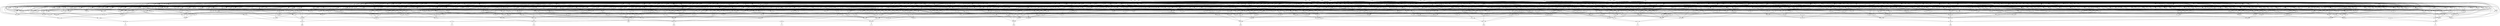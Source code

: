 digraph G {
    464 -> 458;
    488 -> 458;
    446 -> 458;
    467 -> 458;
    879 -> 458;
    429 -> 464;
    550 -> 464;
    448 -> 464;
    447 -> 464;
    604 -> 448;
    356 -> 448;
    457 -> 448;
    535 -> 448;
    444 -> 448;
    451 -> 444;
    399 -> 444;
    508 -> 444;
    705 -> 444;
    529 -> 444;
    803 -> 451;
    542 -> 451;
    310 -> 451;
    415 -> 451;
    396 -> 451;
    476 -> 310;
    539 -> 310;
    763 -> 310;
    888 -> 415;
    427 -> 415;
    731 -> 803;
    539 -> 803;
    763 -> 803;
    888 -> 542;
    476 -> 542;
    495 -> 508;
    283 -> 508;
    380 -> 508;
    763 -> 495;
    539 -> 495;
    476 -> 495;
    410 -> 283;
    399 -> 283;
    391 -> 283;
    669 -> 380;
    396 -> 380;
    888 -> 380;
    456 -> 535;
    763 -> 535;
    539 -> 456;
    427 -> 456;
    476 -> 456;
    439 -> 356;
    402 -> 356;
    427 -> 439;
    539 -> 439;
    731 -> 439;
    763 -> 439;
    888 -> 402;
    396 -> 402;
    403 -> 402;
    679 -> 604;
    309 -> 604;
    420 -> 604;
    399 -> 604;
    705 -> 309;
    396 -> 309;
    669 -> 679;
    888 -> 679;
    403 -> 679;
    410 -> 420;
    529 -> 420;
    396 -> 457;
    410 -> 457;
    705 -> 457;
    399 -> 457;
    888 -> 457;
    398 -> 447;
    309 -> 447;
    399 -> 447;
    389 -> 447;
    792 -> 447;
    803 -> 398;
    787 -> 398;
    535 -> 398;
    625 -> 398;
    669 -> 787;
    542 -> 787;
    669 -> 625;
    888 -> 625;
    429 -> 792;
    454 -> 792;
    356 -> 792;
    506 -> 792;
    908 -> 792;
    410 -> 506;
    529 -> 506;
    705 -> 506;
    357 -> 506;
    321 -> 506;
    763 -> 321;
    539 -> 321;
    391 -> 357;
    399 -> 357;
    529 -> 908;
    283 -> 908;
    321 -> 908;
    705 -> 908;
    529 -> 429;
    399 -> 429;
    705 -> 429;
    410 -> 454;
    399 -> 454;
    529 -> 454;
    469 -> 389;
    731 -> 389;
    537 -> 389;
    669 -> 389;
    427 -> 537;
    403 -> 537;
    888 -> 537;
    731 -> 537;
    427 -> 469;
    888 -> 469;
    373 -> 550;
    416 -> 550;
    396 -> 550;
    379 -> 550;
    543 -> 379;
    321 -> 379;
    669 -> 379;
    427 -> 543;
    731 -> 543;
    476 -> 543;
    396 -> 416;
    669 -> 416;
    403 -> 416;
    731 -> 373;
    427 -> 373;
    763 -> 373;
    539 -> 373;
    476 -> 373;
    256 -> 488;
    394 -> 488;
    319 -> 488;
    548 -> 488;
    463 -> 488;
    507 -> 256;
    572 -> 256;
    523 -> 256;
    561 -> 256;
    650 -> 256;
    429 -> 523;
    473 -> 523;
    518 -> 523;
    565 -> 523;
    396 -> 565;
    876 -> 565;
    478 -> 565;
    542 -> 565;
    410 -> 876;
    529 -> 876;
    705 -> 876;
    731 -> 478;
    539 -> 478;
    763 -> 478;
    396 -> 473;
    669 -> 473;
    888 -> 473;
    403 -> 518;
    539 -> 518;
    476 -> 518;
    763 -> 518;
    429 -> 650;
    568 -> 650;
    822 -> 650;
    278 -> 650;
    497 -> 650;
    309 -> 497;
    410 -> 497;
    574 -> 278;
    573 -> 278;
    608 -> 278;
    427 -> 574;
    731 -> 574;
    888 -> 573;
    403 -> 573;
    539 -> 608;
    763 -> 608;
    763 -> 568;
    731 -> 568;
    539 -> 568;
    403 -> 568;
    476 -> 822;
    427 -> 822;
    669 -> 822;
    578 -> 572;
    422 -> 572;
    669 -> 578;
    469 -> 578;
    822 -> 578;
    591 -> 422;
    521 -> 422;
    403 -> 591;
    888 -> 591;
    669 -> 591;
    888 -> 521;
    669 -> 521;
    403 -> 521;
    579 -> 561;
    876 -> 561;
    493 -> 561;
    596 -> 561;
    574 -> 579;
    608 -> 579;
    635 -> 596;
    608 -> 596;
    309 -> 596;
    410 -> 596;
    731 -> 635;
    427 -> 635;
    476 -> 635;
    888 -> 635;
    396 -> 493;
    888 -> 493;
    403 -> 493;
    598 -> 507;
    600 -> 507;
    763 -> 598;
    539 -> 598;
    731 -> 598;
    391 -> 600;
    399 -> 600;
    705 -> 600;
    457 -> 394;
    360 -> 394;
    377 -> 394;
    611 -> 394;
    459 -> 394;
    309 -> 611;
    679 -> 611;
    466 -> 611;
    399 -> 611;
    613 -> 611;
    669 -> 613;
    542 -> 613;
    600 -> 613;
    321 -> 613;
    539 -> 466;
    476 -> 466;
    763 -> 466;
    414 -> 459;
    588 -> 459;
    429 -> 459;
    419 -> 459;
    602 -> 459;
    909 -> 602;
    504 -> 602;
    888 -> 602;
    457 -> 602;
    518 -> 602;
    529 -> 909;
    410 -> 909;
    399 -> 909;
    396 -> 504;
    705 -> 504;
    542 -> 419;
    478 -> 419;
    793 -> 419;
    529 -> 793;
    410 -> 793;
    396 -> 793;
    396 -> 588;
    669 -> 588;
    888 -> 588;
    427 -> 414;
    763 -> 414;
    539 -> 414;
    731 -> 414;
    731 -> 360;
    476 -> 360;
    786 -> 360;
    539 -> 786;
    763 -> 786;
    731 -> 377;
    600 -> 377;
    614 -> 377;
    321 -> 377;
    669 -> 614;
    888 -> 614;
    427 -> 614;
    621 -> 319;
    429 -> 319;
    412 -> 319;
    405 -> 319;
    303 -> 319;
    551 -> 405;
    512 -> 405;
    888 -> 405;
    410 -> 405;
    462 -> 405;
    786 -> 512;
    612 -> 512;
    427 -> 612;
    403 -> 612;
    731 -> 612;
    539 -> 551;
    569 -> 551;
    763 -> 551;
    403 -> 569;
    476 -> 569;
    396 -> 462;
    705 -> 462;
    399 -> 462;
    535 -> 303;
    429 -> 303;
    473 -> 303;
    584 -> 303;
    307 -> 303;
    594 -> 307;
    888 -> 307;
    622 -> 307;
    626 -> 307;
    539 -> 622;
    763 -> 622;
    476 -> 622;
    403 -> 594;
    427 -> 594;
    476 -> 626;
    539 -> 626;
    763 -> 626;
    427 -> 626;
    485 -> 584;
    876 -> 584;
    608 -> 584;
    396 -> 485;
    888 -> 485;
    731 -> 412;
    476 -> 412;
    321 -> 412;
    427 -> 412;
    396 -> 621;
    403 -> 621;
    669 -> 621;
    586 -> 548;
    518 -> 548;
    454 -> 548;
    429 -> 548;
    631 -> 548;
    436 -> 631;
    763 -> 631;
    539 -> 436;
    599 -> 436;
    569 -> 436;
    888 -> 599;
    669 -> 599;
    396 -> 599;
    420 -> 586;
    399 -> 586;
    396 -> 586;
    888 -> 586;
    643 -> 586;
    909 -> 643;
    378 -> 643;
    705 -> 378;
    669 -> 378;
    888 -> 378;
    518 -> 463;
    457 -> 463;
    669 -> 463;
    756 -> 463;
    759 -> 463;
    587 -> 756;
    466 -> 756;
    705 -> 587;
    529 -> 587;
    399 -> 587;
    427 -> 759;
    396 -> 759;
    403 -> 759;
    888 -> 759;
    566 -> 446;
    787 -> 446;
    506 -> 446;
    370 -> 446;
    545 -> 446;
    503 -> 545;
    618 -> 545;
    372 -> 545;
    365 -> 545;
    364 -> 545;
    321 -> 503;
    669 -> 503;
    321 -> 365;
    569 -> 365;
    563 -> 365;
    427 -> 365;
    669 -> 365;
    731 -> 563;
    763 -> 563;
    539 -> 563;
    476 -> 563;
    731 -> 372;
    569 -> 372;
    669 -> 372;
    321 -> 372;
    731 -> 618;
    476 -> 618;
    403 -> 618;
    427 -> 618;
    410 -> 364;
    391 -> 364;
    529 -> 364;
    705 -> 364;
    399 -> 364;
    618 -> 566;
    362 -> 566;
    669 -> 566;
    270 -> 362;
    731 -> 362;
    476 -> 270;
    427 -> 270;
    524 -> 370;
    763 -> 370;
    502 -> 370;
    334 -> 370;
    429 -> 370;
    669 -> 334;
    495 -> 334;
    563 -> 334;
    485 -> 334;
    485 -> 502;
    669 -> 502;
    427 -> 524;
    403 -> 524;
    731 -> 524;
    539 -> 524;
    358 -> 467;
    344 -> 467;
    317 -> 467;
    492 -> 467;
    353 -> 467;
    309 -> 492;
    593 -> 492;
    399 -> 492;
    793 -> 492;
    278 -> 492;
    466 -> 593;
    352 -> 593;
    669 -> 352;
    403 -> 352;
    888 -> 352;
    612 -> 353;
    515 -> 353;
    453 -> 353;
    786 -> 353;
    909 -> 353;
    558 -> 453;
    504 -> 453;
    573 -> 453;
    476 -> 453;
    705 -> 558;
    669 -> 558;
    705 -> 515;
    888 -> 515;
    669 -> 515;
    360 -> 317;
    429 -> 317;
    473 -> 317;
    350 -> 317;
    876 -> 350;
    493 -> 350;
    622 -> 350;
    426 -> 358;
    383 -> 358;
    569 -> 358;
    396 -> 358;
    786 -> 426;
    454 -> 426;
    669 -> 383;
    888 -> 383;
    439 -> 344;
    402 -> 344;
    587 -> 344;
    307 -> 879;
    295 -> 879;
    360 -> 879;
    535 -> 879;
    586 -> 879;
    594 -> 295;
    542 -> 295;
    793 -> 295;
    497 -> 295;
    342 -> 295;
    403 -> 342;
    427 -> 342;
    888 -> 342;
    476 -> 342;
    511 -> 475;
    339 -> 475;
    333 -> 475;
    931 -> 475;
    425 -> 511;
    616 -> 511;
    331 -> 511;
    831 -> 511;
    617 -> 511;
    330 -> 831;
    512 -> 831;
    327 -> 831;
    325 -> 831;
    705 -> 325;
    552 -> 325;
    669 -> 325;
    321 -> 552;
    347 -> 552;
    391 -> 347;
    399 -> 347;
    529 -> 347;
    462 -> 330;
    410 -> 330;
    309 -> 330;
    323 -> 330;
    888 -> 330;
    399 -> 323;
    410 -> 323;
    529 -> 323;
    476 -> 327;
    863 -> 327;
    537 -> 327;
    403 -> 863;
    427 -> 863;
    562 -> 617;
    584 -> 617;
    747 -> 617;
    432 -> 617;
    685 -> 617;
    562 -> 685;
    786 -> 685;
    332 -> 685;
    551 -> 685;
    330 -> 685;
    594 -> 562;
    731 -> 562;
    542 -> 562;
    342 -> 562;
    399 -> 332;
    410 -> 332;
    396 -> 332;
    391 -> 432;
    399 -> 432;
    285 -> 432;
    431 -> 432;
    321 -> 285;
    875 -> 285;
    399 -> 875;
    391 -> 875;
    410 -> 875;
    529 -> 431;
    705 -> 431;
    373 -> 747;
    412 -> 747;
    403 -> 747;
    669 -> 747;
    705 -> 747;
    315 -> 331;
    676 -> 331;
    856 -> 331;
    520 -> 331;
    693 -> 331;
    629 -> 693;
    278 -> 693;
    396 -> 693;
    337 -> 693;
    705 -> 629;
    628 -> 629;
    410 -> 628;
    529 -> 628;
    731 -> 337;
    542 -> 337;
    715 -> 337;
    391 -> 337;
    321 -> 337;
    410 -> 715;
    705 -> 715;
    529 -> 715;
    562 -> 520;
    847 -> 520;
    321 -> 520;
    302 -> 520;
    530 -> 520;
    563 -> 530;
    414 -> 530;
    524 -> 530;
    763 -> 530;
    403 -> 302;
    856 -> 302;
    558 -> 302;
    410 -> 856;
    391 -> 856;
    529 -> 856;
    558 -> 847;
    856 -> 847;
    403 -> 847;
    308 -> 676;
    427 -> 676;
    563 -> 676;
    403 -> 676;
    300 -> 676;
    427 -> 308;
    763 -> 308;
    539 -> 308;
    476 -> 308;
    396 -> 300;
    669 -> 300;
    300 -> 315;
    298 -> 315;
    427 -> 315;
    476 -> 298;
    763 -> 298;
    539 -> 298;
    731 -> 298;
    629 -> 425;
    608 -> 425;
    396 -> 425;
    634 -> 425;
    562 -> 425;
    705 -> 634;
    300 -> 634;
    909 -> 634;
    786 -> 634;
    530 -> 616;
    856 -> 616;
    489 -> 616;
    403 -> 489;
    669 -> 489;
    396 -> 489;
    900 -> 339;
    537 -> 339;
    321 -> 339;
    669 -> 339;
    570 -> 339;
    289 -> 570;
    432 -> 570;
    398 -> 570;
    497 -> 570;
    524 -> 289;
    763 -> 289;
    705 -> 289;
    306 -> 289;
    441 -> 289;
    414 -> 441;
    568 -> 441;
    669 -> 441;
    888 -> 441;
    705 -> 441;
    669 -> 306;
    888 -> 306;
    705 -> 900;
    300 -> 900;
    285 -> 900;
    856 -> 900;
    515 -> 900;
    286 -> 333;
    284 -> 333;
    255 -> 333;
    282 -> 333;
    276 -> 284;
    856 -> 284;
    272 -> 284;
    395 -> 284;
    285 -> 272;
    396 -> 272;
    552 -> 272;
    705 -> 272;
    669 -> 272;
    524 -> 276;
    442 -> 276;
    414 -> 276;
    380 -> 276;
    268 -> 276;
    568 -> 268;
    599 -> 268;
    763 -> 442;
    669 -> 442;
    888 -> 442;
    539 -> 442;
    396 -> 442;
    543 -> 395;
    526 -> 395;
    427 -> 526;
    731 -> 526;
    476 -> 526;
    403 -> 526;
    562 -> 286;
    420 -> 286;
    608 -> 286;
    396 -> 286;
    634 -> 255;
    574 -> 255;
    573 -> 255;
    535 -> 255;
    498 -> 255;
    265 -> 498;
    323 -> 498;
    457 -> 498;
    705 -> 265;
    396 -> 265;
    888 -> 265;
    578 -> 282;
    510 -> 282;
    705 -> 282;
    787 -> 282;
    552 -> 282;
    705 -> 510;
    529 -> 510;
    763 -> 510;
    539 -> 510;
    731 -> 510;
    264 -> 931;
    409 -> 931;
    359 -> 931;
    351 -> 931;
    423 -> 931;
    414 -> 264;
    485 -> 264;
    302 -> 264;
    471 -> 264;
    262 -> 264;
    669 -> 471;
    309 -> 471;
    469 -> 471;
    285 -> 471;
    731 -> 471;
    391 -> 262;
    399 -> 262;
    285 -> 262;
    379 -> 262;
    431 -> 262;
    261 -> 409;
    527 -> 409;
    623 -> 409;
    531 -> 409;
    258 -> 409;
    352 -> 261;
    679 -> 261;
    466 -> 261;
    497 -> 261;
    427 -> 527;
    573 -> 527;
    501 -> 527;
    332 -> 501;
    371 -> 501;
    539 -> 371;
    731 -> 371;
    763 -> 371;
    420 -> 623;
    278 -> 623;
    396 -> 623;
    495 -> 623;
    496 -> 623;
    705 -> 496;
    856 -> 496;
    625 -> 496;
    622 -> 531;
    579 -> 531;
    493 -> 531;
    876 -> 531;
    439 -> 258;
    679 -> 258;
    497 -> 258;
    414 -> 258;
    496 -> 258;
    498 -> 359;
    360 -> 359;
    856 -> 359;
    440 -> 359;
    428 -> 359;
    379 -> 428;
    715 -> 428;
    391 -> 428;
    285 -> 428;
    320 -> 428;
    542 -> 320;
    321 -> 320;
    294 -> 320;
    265 -> 320;
    563 -> 320;
    705 -> 294;
    669 -> 294;
    396 -> 294;
    380 -> 440;
    495 -> 440;
    376 -> 440;
    731 -> 376;
    542 -> 376;
    396 -> 376;
    321 -> 376;
    787 -> 351;
    285 -> 351;
    431 -> 351;
    868 -> 351;
    629 -> 868;
    573 -> 868;
    608 -> 868;
    396 -> 868;
    476 -> 868;
    253 -> 423;
    391 -> 423;
    318 -> 423;
    518 -> 423;
    498 -> 423;
    431 -> 318;
    399 -> 318;
    731 -> 253;
    321 -> 253;
    542 -> 253;
    288 -> 253;
    669 -> 288;
    763 -> 288;
    476 -> 288;
    539 -> 288;
    888 -> 288;
    281 -> 665;
    642 -> 665;
    637 -> 665;
    252 -> 281;
    316 -> 281;
    355 -> 281;
    870 -> 281;
    800 -> 281;
    532 -> 870;
    599 -> 870;
    519 -> 870;
    514 -> 519;
    393 -> 519;
    645 -> 519;
    305 -> 645;
    856 -> 645;
    888 -> 645;
    705 -> 645;
    669 -> 645;
    529 -> 305;
    410 -> 305;
    391 -> 305;
    529 -> 393;
    410 -> 393;
    391 -> 393;
    705 -> 393;
    396 -> 514;
    888 -> 514;
    669 -> 514;
    705 -> 532;
    410 -> 532;
    529 -> 532;
    391 -> 532;
    532 -> 316;
    380 -> 316;
    496 -> 316;
    780 -> 316;
    651 -> 316;
    625 -> 651;
    305 -> 651;
    705 -> 651;
    588 -> 651;
    393 -> 651;
    588 -> 780;
    347 -> 780;
    283 -> 780;
    380 -> 780;
    298 -> 800;
    403 -> 800;
    321 -> 800;
    338 -> 800;
    403 -> 338;
    427 -> 338;
    476 -> 338;
    514 -> 252;
    347 -> 252;
    381 -> 252;
    599 -> 252;
    529 -> 381;
    410 -> 381;
    391 -> 381;
    399 -> 381;
    763 -> 355;
    476 -> 355;
    539 -> 355;
    427 -> 355;
    653 -> 642;
    655 -> 642;
    638 -> 642;
    559 -> 642;
    657 -> 642;
    863 -> 653;
    542 -> 653;
    595 -> 653;
    659 -> 653;
    661 -> 653;
    532 -> 661;
    473 -> 661;
    663 -> 661;
    666 -> 661;
    667 -> 661;
    393 -> 666;
    396 -> 666;
    306 -> 666;
    305 -> 663;
    856 -> 663;
    705 -> 663;
    669 -> 663;
    888 -> 663;
    476 -> 667;
    763 -> 667;
    539 -> 667;
    427 -> 667;
    393 -> 659;
    621 -> 659;
    554 -> 659;
    667 -> 659;
    305 -> 554;
    400 -> 554;
    532 -> 554;
    489 -> 554;
    403 -> 400;
    669 -> 400;
    705 -> 400;
    670 -> 595;
    608 -> 595;
    669 -> 670;
    529 -> 670;
    705 -> 670;
    410 -> 670;
    396 -> 670;
    673 -> 655;
    658 -> 655;
    632 -> 655;
    646 -> 655;
    677 -> 655;
    412 -> 673;
    571 -> 673;
    489 -> 673;
    529 -> 571;
    410 -> 571;
    391 -> 571;
    399 -> 571;
    311 -> 658;
    625 -> 658;
    533 -> 658;
    680 -> 658;
    352 -> 680;
    679 -> 680;
    466 -> 680;
    429 -> 680;
    435 -> 680;
    396 -> 435;
    888 -> 435;
    403 -> 435;
    427 -> 435;
    529 -> 311;
    410 -> 311;
    705 -> 311;
    396 -> 311;
    399 -> 311;
    476 -> 533;
    539 -> 533;
    427 -> 533;
    763 -> 533;
    274 -> 632;
    355 -> 632;
    462 -> 632;
    600 -> 632;
    686 -> 632;
    355 -> 686;
    888 -> 686;
    321 -> 686;
    618 -> 686;
    669 -> 686;
    571 -> 274;
    380 -> 274;
    412 -> 646;
    489 -> 646;
    283 -> 646;
    760 -> 646;
    311 -> 646;
    352 -> 760;
    679 -> 760;
    466 -> 760;
    427 -> 760;
    393 -> 677;
    621 -> 677;
    349 -> 677;
    554 -> 677;
    687 -> 677;
    321 -> 349;
    427 -> 349;
    731 -> 349;
    670 -> 687;
    888 -> 687;
    608 -> 687;
    594 -> 687;
    476 -> 687;
    374 -> 638;
    667 -> 638;
    688 -> 638;
    689 -> 638;
    692 -> 638;
    689 -> 692;
    614 -> 692;
    672 -> 692;
    310 -> 692;
    587 -> 672;
    429 -> 672;
    396 -> 672;
    888 -> 672;
    427 -> 672;
    396 -> 689;
    399 -> 689;
    529 -> 689;
    705 -> 689;
    410 -> 689;
    422 -> 688;
    466 -> 688;
    427 -> 688;
    442 -> 374;
    283 -> 374;
    694 -> 374;
    321 -> 694;
    485 -> 694;
    347 -> 694;
    669 -> 694;
    587 -> 559;
    698 -> 559;
    702 -> 559;
    704 -> 559;
    462 -> 702;
    815 -> 702;
    600 -> 702;
    521 -> 702;
    298 -> 702;
    614 -> 815;
    667 -> 815;
    422 -> 704;
    622 -> 704;
    715 -> 704;
    427 -> 704;
    322 -> 704;
    571 -> 322;
    442 -> 322;
    270 -> 322;
    888 -> 698;
    403 -> 698;
    466 -> 698;
    396 -> 698;
    427 -> 698;
    347 -> 657;
    621 -> 657;
    412 -> 657;
    302 -> 657;
    706 -> 657;
    707 -> 706;
    715 -> 706;
    614 -> 706;
    699 -> 706;
    291 -> 706;
    614 -> 291;
    462 -> 291;
    667 -> 291;
    321 -> 699;
    600 -> 699;
    521 -> 699;
    338 -> 699;
    476 -> 707;
    539 -> 707;
    763 -> 707;
    270 -> 637;
    888 -> 637;
    698 -> 637;
    424 -> 637;
    332 -> 424;
    709 -> 424;
    786 -> 424;
    595 -> 424;
    669 -> 709;
    396 -> 709;
    410 -> 709;
    597 -> 560;
    710 -> 560;
    713 -> 560;
    714 -> 560;
    443 -> 597;
    647 -> 597;
    716 -> 597;
    564 -> 597;
    720 -> 597;
    374 -> 443;
    472 -> 443;
    519 -> 443;
    349 -> 443;
    591 -> 472;
    414 -> 472;
    722 -> 647;
    381 -> 647;
    321 -> 647;
    724 -> 647;
    505 -> 722;
    573 -> 722;
    731 -> 722;
    582 -> 722;
    728 -> 722;
    300 -> 505;
    427 -> 505;
    396 -> 728;
    669 -> 728;
    403 -> 728;
    427 -> 582;
    476 -> 582;
    731 -> 582;
    729 -> 724;
    733 -> 724;
    671 -> 724;
    734 -> 724;
    396 -> 724;
    403 -> 671;
    888 -> 671;
    705 -> 729;
    396 -> 729;
    529 -> 729;
    410 -> 729;
    705 -> 733;
    529 -> 733;
    399 -> 733;
    396 -> 733;
    539 -> 734;
    476 -> 734;
    731 -> 734;
    427 -> 734;
    763 -> 734;
    472 -> 716;
    271 -> 716;
    779 -> 716;
    736 -> 716;
    393 -> 736;
    396 -> 736;
    315 -> 736;
    347 -> 736;
    619 -> 736;
    298 -> 619;
    669 -> 619;
    427 -> 619;
    733 -> 779;
    462 -> 779;
    427 -> 779;
    669 -> 779;
    888 -> 779;
    539 -> 271;
    731 -> 271;
    476 -> 271;
    763 -> 271;
    316 -> 564;
    737 -> 564;
    321 -> 564;
    555 -> 564;
    341 -> 564;
    670 -> 341;
    742 -> 341;
    371 -> 341;
    709 -> 341;
    539 -> 742;
    763 -> 742;
    731 -> 742;
    476 -> 737;
    731 -> 737;
    539 -> 555;
    403 -> 555;
    888 -> 555;
    476 -> 555;
    427 -> 555;
    739 -> 720;
    740 -> 720;
    455 -> 720;
    672 -> 720;
    271 -> 720;
    521 -> 740;
    741 -> 740;
    402 -> 740;
    587 -> 740;
    399 -> 741;
    705 -> 741;
    410 -> 741;
    499 -> 739;
    299 -> 739;
    679 -> 739;
    399 -> 499;
    410 -> 499;
    705 -> 499;
    399 -> 299;
    529 -> 299;
    396 -> 299;
    476 -> 455;
    539 -> 455;
    731 -> 455;
    763 -> 455;
    915 -> 710;
    854 -> 710;
    479 -> 710;
    525 -> 710;
    746 -> 710;
    748 -> 915;
    271 -> 915;
    521 -> 915;
    749 -> 915;
    751 -> 915;
    614 -> 749;
    707 -> 749;
    753 -> 749;
    715 -> 749;
    731 -> 749;
    622 -> 753;
    757 -> 753;
    427 -> 757;
    888 -> 757;
    669 -> 757;
    733 -> 751;
    734 -> 751;
    352 -> 751;
    507 -> 751;
    758 -> 751;
    427 -> 758;
    476 -> 758;
    888 -> 758;
    669 -> 758;
    705 -> 748;
    399 -> 748;
    529 -> 748;
    410 -> 748;
    599 -> 854;
    349 -> 854;
    381 -> 854;
    315 -> 854;
    266 -> 854;
    274 -> 266;
    321 -> 266;
    737 -> 266;
    761 -> 266;
    863 -> 761;
    764 -> 761;
    734 -> 761;
    731 -> 761;
    529 -> 764;
    396 -> 764;
    705 -> 764;
    399 -> 764;
    888 -> 764;
    734 -> 479;
    765 -> 479;
    490 -> 479;
    748 -> 479;
    766 -> 479;
    758 -> 766;
    462 -> 766;
    598 -> 766;
    472 -> 766;
    767 -> 766;
    571 -> 767;
    442 -> 767;
    574 -> 490;
    786 -> 490;
    573 -> 490;
    669 -> 490;
    429 -> 765;
    671 -> 765;
    473 -> 765;
    452 -> 525;
    591 -> 525;
    734 -> 525;
    733 -> 525;
    546 -> 525;
    454 -> 452;
    909 -> 452;
    741 -> 452;
    342 -> 546;
    499 -> 546;
    455 -> 546;
    768 -> 746;
    439 -> 746;
    274 -> 746;
    414 -> 746;
    521 -> 768;
    741 -> 768;
    429 -> 768;
    493 -> 768;
    639 -> 713;
    770 -> 713;
    384 -> 713;
    871 -> 713;
    771 -> 713;
    259 -> 639;
    517 -> 639;
    609 -> 639;
    772 -> 639;
    773 -> 639;
    579 -> 259;
    521 -> 259;
    715 -> 259;
    590 -> 259;
    507 -> 259;
    427 -> 590;
    569 -> 590;
    669 -> 590;
    321 -> 590;
    603 -> 517;
    856 -> 517;
    776 -> 517;
    619 -> 517;
    504 -> 603;
    669 -> 603;
    335 -> 776;
    305 -> 776;
    410 -> 335;
    705 -> 335;
    717 -> 609;
    315 -> 609;
    796 -> 609;
    778 -> 609;
    782 -> 609;
    499 -> 782;
    466 -> 782;
    352 -> 782;
    427 -> 782;
    731 -> 782;
    321 -> 796;
    600 -> 796;
    599 -> 796;
    427 -> 796;
    731 -> 796;
    587 -> 778;
    664 -> 778;
    271 -> 778;
    427 -> 664;
    888 -> 664;
    396 -> 664;
    705 -> 717;
    529 -> 717;
    391 -> 717;
    783 -> 772;
    415 -> 772;
    501 -> 772;
    719 -> 772;
    750 -> 772;
    591 -> 719;
    466 -> 719;
    462 -> 719;
    427 -> 719;
    731 -> 719;
    416 -> 750;
    574 -> 750;
    495 -> 750;
    347 -> 750;
    403 -> 783;
    539 -> 783;
    476 -> 783;
    455 -> 773;
    741 -> 773;
    614 -> 773;
    816 -> 773;
    788 -> 773;
    427 -> 816;
    485 -> 816;
    271 -> 816;
    429 -> 816;
    741 -> 788;
    757 -> 788;
    429 -> 788;
    493 -> 788;
    271 -> 788;
    748 -> 770;
    455 -> 770;
    614 -> 770;
    344 -> 770;
    527 -> 770;
    313 -> 384;
    789 -> 384;
    538 -> 384;
    790 -> 384;
    654 -> 384;
    591 -> 654;
    794 -> 654;
    797 -> 654;
    521 -> 654;
    715 -> 654;
    622 -> 797;
    731 -> 797;
    608 -> 794;
    427 -> 794;
    476 -> 794;
    731 -> 794;
    410 -> 313;
    399 -> 313;
    717 -> 313;
    349 -> 313;
    801 -> 313;
    888 -> 801;
    669 -> 801;
    462 -> 538;
    521 -> 538;
    271 -> 538;
    501 -> 538;
    342 -> 538;
    590 -> 790;
    598 -> 790;
    462 -> 790;
    781 -> 790;
    309 -> 781;
    679 -> 781;
    271 -> 781;
    399 -> 781;
    733 -> 789;
    669 -> 789;
    455 -> 789;
    415 -> 789;
    599 -> 871;
    856 -> 871;
    462 -> 871;
    801 -> 871;
    349 -> 871;
    427 -> 771;
    501 -> 771;
    542 -> 771;
    600 -> 771;
    472 -> 771;
    591 -> 714;
    804 -> 714;
    414 -> 714;
    316 -> 714;
    644 -> 714;
    630 -> 644;
    574 -> 644;
    495 -> 644;
    606 -> 644;
    847 -> 630;
    610 -> 630;
    929 -> 630;
    532 -> 929;
    728 -> 929;
    393 -> 929;
    416 -> 929;
    305 -> 610;
    705 -> 610;
    669 -> 610;
    403 -> 610;
    805 -> 606;
    439 -> 606;
    806 -> 606;
    271 -> 606;
    748 -> 806;
    499 -> 806;
    427 -> 806;
    669 -> 806;
    888 -> 806;
    462 -> 805;
    521 -> 805;
    311 -> 805;
    679 -> 805;
    532 -> 804;
    473 -> 804;
    666 -> 804;
    663 -> 804;
    834 -> 808;
    809 -> 808;
    690 -> 808;
    898 -> 808;
    401 -> 808;
    717 -> 834;
    450 -> 834;
    486 -> 834;
    489 -> 486;
    412 -> 486;
    276 -> 486;
    810 -> 450;
    391 -> 450;
    399 -> 450;
    705 -> 810;
    529 -> 810;
    356 -> 809;
    812 -> 809;
    813 -> 809;
    817 -> 809;
    418 -> 809;
    705 -> 817;
    305 -> 817;
    440 -> 817;
    814 -> 817;
    818 -> 817;
    633 -> 818;
    429 -> 818;
    676 -> 818;
    450 -> 818;
    521 -> 633;
    591 -> 633;
    757 -> 633;
    466 -> 633;
    454 -> 814;
    283 -> 814;
    396 -> 814;
    821 -> 814;
    253 -> 814;
    399 -> 821;
    824 -> 821;
    529 -> 821;
    396 -> 821;
    763 -> 824;
    539 -> 824;
    391 -> 824;
    482 -> 418;
    395 -> 418;
    263 -> 418;
    562 -> 418;
    608 -> 263;
    410 -> 263;
    426 -> 263;
    396 -> 263;
    705 -> 263;
    529 -> 482;
    827 -> 482;
    396 -> 482;
    821 -> 482;
    669 -> 482;
    335 -> 827;
    824 -> 827;
    516 -> 813;
    300 -> 813;
    717 -> 813;
    824 -> 813;
    362 -> 516;
    828 -> 516;
    403 -> 828;
    427 -> 828;
    731 -> 828;
    476 -> 828;
    399 -> 812;
    410 -> 812;
    426 -> 812;
    396 -> 812;
    705 -> 812;
    700 -> 690;
    608 -> 690;
    562 -> 690;
    695 -> 690;
    850 -> 690;
    321 -> 850;
    283 -> 850;
    827 -> 850;
    830 -> 850;
    537 -> 830;
    832 -> 830;
    529 -> 830;
    669 -> 830;
    396 -> 830;
    469 -> 832;
    731 -> 832;
    512 -> 695;
    835 -> 695;
    821 -> 695;
    389 -> 695;
    300 -> 835;
    427 -> 835;
    573 -> 835;
    454 -> 835;
    410 -> 700;
    529 -> 700;
    705 -> 700;
    396 -> 700;
    405 -> 898;
    743 -> 898;
    838 -> 898;
    390 -> 898;
    839 -> 898;
    450 -> 839;
    315 -> 839;
    846 -> 839;
    366 -> 839;
    848 -> 839;
    731 -> 846;
    542 -> 846;
    683 -> 846;
    426 -> 846;
    705 -> 683;
    396 -> 683;
    669 -> 683;
    594 -> 366;
    485 -> 366;
    466 -> 366;
    429 -> 366;
    574 -> 848;
    573 -> 848;
    608 -> 848;
    745 -> 848;
    396 -> 745;
    705 -> 745;
    410 -> 745;
    454 -> 390;
    502 -> 390;
    853 -> 390;
    457 -> 390;
    855 -> 390;
    533 -> 855;
    360 -> 855;
    764 -> 855;
    430 -> 855;
    857 -> 855;
    786 -> 430;
    454 -> 430;
    569 -> 430;
    514 -> 430;
    429 -> 857;
    493 -> 857;
    466 -> 857;
    783 -> 853;
    456 -> 853;
    763 -> 853;
    410 -> 743;
    529 -> 743;
    278 -> 743;
    705 -> 743;
    396 -> 743;
    669 -> 838;
    396 -> 838;
    573 -> 838;
    429 -> 838;
    439 -> 838;
    859 -> 401;
    395 -> 401;
    862 -> 401;
    732 -> 401;
    864 -> 401;
    576 -> 864;
    429 -> 864;
    450 -> 864;
    440 -> 864;
    896 -> 864;
    502 -> 896;
    454 -> 896;
    457 -> 896;
    360 -> 896;
    635 -> 576;
    786 -> 576;
    669 -> 576;
    451 -> 732;
    399 -> 732;
    335 -> 732;
    717 -> 732;
    440 -> 732;
    529 -> 859;
    283 -> 859;
    300 -> 859;
    321 -> 859;
    759 -> 862;
    399 -> 862;
    335 -> 862;
    466 -> 862;
    373 -> 865;
    630 -> 865;
    723 -> 865;
    866 -> 865;
    869 -> 865;
    872 -> 866;
    549 -> 866;
    509 -> 866;
    877 -> 866;
    521 -> 872;
    507 -> 872;
    880 -> 872;
    691 -> 872;
    881 -> 872;
    883 -> 691;
    643 -> 691;
    518 -> 691;
    556 -> 691;
    557 -> 691;
    529 -> 557;
    884 -> 557;
    410 -> 557;
    612 -> 557;
    705 -> 557;
    888 -> 884;
    539 -> 884;
    763 -> 884;
    669 -> 884;
    396 -> 884;
    410 -> 883;
    399 -> 883;
    306 -> 883;
    705 -> 883;
    598 -> 556;
    521 -> 556;
    462 -> 556;
    436 -> 881;
    885 -> 881;
    360 -> 881;
    643 -> 881;
    529 -> 885;
    763 -> 885;
    705 -> 885;
    410 -> 885;
    625 -> 880;
    414 -> 880;
    462 -> 880;
    705 -> 880;
    403 -> 880;
    413 -> 549;
    551 -> 549;
    711 -> 549;
    712 -> 549;
    473 -> 711;
    518 -> 711;
    587 -> 711;
    462 -> 711;
    372 -> 711;
    372 -> 712;
    600 -> 712;
    360 -> 712;
    883 -> 712;
    515 -> 413;
    909 -> 413;
    587 -> 413;
    599 -> 413;
    889 -> 413;
    410 -> 889;
    888 -> 889;
    705 -> 889;
    669 -> 889;
    399 -> 889;
    906 -> 509;
    798 -> 509;
    890 -> 509;
    802 -> 509;
    892 -> 509;
    600 -> 906;
    442 -> 906;
    694 -> 906;
    476 -> 906;
    594 -> 906;
    614 -> 798;
    422 -> 798;
    873 -> 798;
    476 -> 798;
    608 -> 798;
    529 -> 873;
    396 -> 873;
    705 -> 873;
    410 -> 873;
    360 -> 890;
    587 -> 890;
    473 -> 890;
    893 -> 890;
    897 -> 893;
    462 -> 893;
    495 -> 893;
    888 -> 897;
    427 -> 897;
    669 -> 897;
    403 -> 897;
    899 -> 802;
    901 -> 802;
    619 -> 802;
    403 -> 802;
    462 -> 802;
    763 -> 901;
    903 -> 901;
    669 -> 903;
    888 -> 903;
    403 -> 903;
    731 -> 899;
    427 -> 899;
    539 -> 899;
    731 -> 892;
    539 -> 892;
    844 -> 892;
    476 -> 892;
    837 -> 892;
    473 -> 844;
    885 -> 844;
    897 -> 837;
    600 -> 837;
    321 -> 837;
    476 -> 837;
    403 -> 877;
    661 -> 877;
    641 -> 877;
    534 -> 877;
    904 -> 877;
    905 -> 904;
    633 -> 904;
    413 -> 904;
    512 -> 904;
    462 -> 905;
    332 -> 905;
    741 -> 905;
    381 -> 641;
    600 -> 641;
    907 -> 641;
    380 -> 641;
    598 -> 907;
    612 -> 907;
    274 -> 534;
    780 -> 534;
    910 -> 534;
    321 -> 910;
    569 -> 910;
    907 -> 869;
    910 -> 869;
    568 -> 869;
    870 -> 869;
    522 -> 869;
    532 -> 522;
    380 -> 522;
    496 -> 522;
    651 -> 522;
    914 -> 723;
    392 -> 723;
    314 -> 723;
    386 -> 723;
    643 -> 914;
    535 -> 914;
    823 -> 914;
    470 -> 914;
    420 -> 823;
    396 -> 823;
    497 -> 823;
    916 -> 823;
    542 -> 916;
    478 -> 916;
    669 -> 916;
    791 -> 470;
    674 -> 470;
    373 -> 470;
    571 -> 791;
    728 -> 791;
    283 -> 674;
    728 -> 674;
    416 -> 674;
    347 -> 674;
    490 -> 392;
    576 -> 392;
    905 -> 392;
    701 -> 392;
    587 -> 701;
    473 -> 701;
    883 -> 701;
    535 -> 701;
    919 -> 314;
    916 -> 314;
    920 -> 314;
    381 -> 314;
    851 -> 314;
    783 -> 851;
    456 -> 851;
    844 -> 851;
    476 -> 920;
    442 -> 920;
    594 -> 920;
    529 -> 919;
    396 -> 919;
    705 -> 919;
    410 -> 919;
    568 -> 386;
    387 -> 386;
    922 -> 386;
    648 -> 386;
    780 -> 648;
    907 -> 648;
    268 -> 648;
    791 -> 648;
    579 -> 922;
    521 -> 922;
    753 -> 922;
    873 -> 922;
    347 -> 387;
    514 -> 387;
    283 -> 387;
    599 -> 387;
    923 -> 755;
    406 -> 755;
    925 -> 755;
    928 -> 755;
    860 -> 755;
    528 -> 860;
    541 -> 860;
    930 -> 860;
    932 -> 860;
    933 -> 860;
    362 -> 541;
    810 -> 541;
    682 -> 541;
    396 -> 541;
    669 -> 682;
    888 -> 682;
    403 -> 682;
    888 -> 933;
    594 -> 933;
    455 -> 933;
    836 -> 933;
    603 -> 933;
    399 -> 836;
    410 -> 836;
    529 -> 836;
    476 -> 930;
    594 -> 930;
    514 -> 930;
    742 -> 930;
    935 -> 930;
    410 -> 935;
    431 -> 935;
    774 -> 932;
    599 -> 932;
    936 -> 932;
    622 -> 774;
    863 -> 774;
    731 -> 774;
    410 -> 936;
    529 -> 936;
    705 -> 936;
    321 -> 528;
    937 -> 528;
    391 -> 937;
    399 -> 937;
    410 -> 937;
    603 -> 406;
    927 -> 406;
    836 -> 406;
    938 -> 406;
    502 -> 938;
    935 -> 938;
    939 -> 938;
    742 -> 939;
    845 -> 939;
    427 -> 845;
    476 -> 845;
    403 -> 845;
    427 -> 927;
    888 -> 927;
    403 -> 927;
    455 -> 927;
    918 -> 925;
    583 -> 925;
    799 -> 925;
    629 -> 799;
    514 -> 799;
    774 -> 799;
    484 -> 799;
    912 -> 799;
    396 -> 912;
    669 -> 912;
    477 -> 912;
    744 -> 912;
    785 -> 912;
    410 -> 744;
    529 -> 744;
    476 -> 785;
    731 -> 785;
    539 -> 785;
    763 -> 785;
    888 -> 477;
    403 -> 477;
    427 -> 484;
    476 -> 484;
    731 -> 484;
    833 -> 918;
    414 -> 918;
    529 -> 918;
    396 -> 918;
    941 -> 833;
    476 -> 833;
    937 -> 833;
    321 -> 833;
    903 -> 833;
    529 -> 941;
    705 -> 941;
    396 -> 941;
    251 -> 583;
    734 -> 583;
    477 -> 583;
    323 -> 251;
    250 -> 251;
    705 -> 250;
    396 -> 250;
    669 -> 250;
    502 -> 928;
    629 -> 928;
    939 -> 928;
    927 -> 928;
    251 -> 928;
    575 -> 923;
    588 -> 923;
    249 -> 923;
    338 -> 575;
    742 -> 575;
    410 -> 249;
    529 -> 249;
    705 -> 249;
    627 -> 388;
    784 -> 388;
    287 -> 627;
    248 -> 627;
    406 -> 627;
    876 -> 248;
    473 -> 248;
    575 -> 248;
    247 -> 248;
    918 -> 248;
    246 -> 247;
    323 -> 247;
    683 -> 247;
    594 -> 246;
    271 -> 246;
    888 -> 246;
    245 -> 287;
    903 -> 287;
    427 -> 287;
    476 -> 287;
    731 -> 287;
    321 -> 245;
    357 -> 245;
    941 -> 245;
    410 -> 245;
    932 -> 784;
    244 -> 784;
    241 -> 784;
    928 -> 784;
    240 -> 784;
    774 -> 240;
    935 -> 240;
    514 -> 240;
    924 -> 240;
    504 -> 924;
    734 -> 924;
    836 -> 924;
    477 -> 924;
    669 -> 924;
    575 -> 244;
    588 -> 244;
    936 -> 244;
    396 -> 241;
    669 -> 241;
    403 -> 241;
    238 -> 241;
    249 -> 241;
    888 -> 238;
    476 -> 238;
    731 -> 238;
    539 -> 238;
    763 -> 238;
    237 -> 235;
    233 -> 235;
    411 -> 235;
    232 -> 235;
    231 -> 235;
    754 -> 237;
    516 -> 237;
    354 -> 237;
    304 -> 237;
    902 -> 237;
    747 -> 304;
    412 -> 304;
    615 -> 304;
    621 -> 304;
    230 -> 304;
    253 -> 230;
    305 -> 230;
    705 -> 230;
    628 -> 615;
    824 -> 615;
    395 -> 902;
    361 -> 902;
    669 -> 902;
    754 -> 902;
    327 -> 902;
    705 -> 754;
    300 -> 754;
    615 -> 754;
    357 -> 361;
    640 -> 361;
    410 -> 361;
    529 -> 361;
    396 -> 640;
    763 -> 640;
    539 -> 640;
    676 -> 354;
    875 -> 354;
    747 -> 354;
    937 -> 354;
    229 -> 233;
    289 -> 233;
    615 -> 233;
    875 -> 233;
    486 -> 233;
    514 -> 229;
    568 -> 229;
    228 -> 229;
    524 -> 228;
    763 -> 228;
    414 -> 228;
    669 -> 228;
    485 -> 228;
    389 -> 411;
    361 -> 411;
    528 -> 411;
    830 -> 411;
    911 -> 411;
    550 -> 911;
    335 -> 911;
    391 -> 911;
    500 -> 911;
    289 -> 911;
    305 -> 500;
    937 -> 500;
    227 -> 232;
    225 -> 232;
    224 -> 232;
    223 -> 232;
    391 -> 223;
    288 -> 223;
    499 -> 223;
    932 -> 223;
    607 -> 223;
    875 -> 607;
    315 -> 607;
    222 -> 607;
    473 -> 222;
    742 -> 222;
    936 -> 222;
    845 -> 222;
    676 -> 225;
    335 -> 225;
    747 -> 225;
    400 -> 225;
    305 -> 225;
    610 -> 224;
    563 -> 224;
    619 -> 224;
    776 -> 224;
    320 -> 227;
    529 -> 227;
    937 -> 227;
    391 -> 231;
    499 -> 231;
    379 -> 231;
    843 -> 231;
    226 -> 231;
    395 -> 226;
    529 -> 226;
    300 -> 226;
    528 -> 226;
    221 -> 226;
    253 -> 221;
    810 -> 221;
    357 -> 221;
    410 -> 221;
    875 -> 843;
    440 -> 843;
    220 -> 843;
    219 -> 843;
    346 -> 843;
    334 -> 219;
    615 -> 219;
    495 -> 219;
    625 -> 219;
    705 -> 219;
    669 -> 220;
    309 -> 220;
    469 -> 220;
    615 -> 220;
    731 -> 220;
    396 -> 346;
    682 -> 346;
    744 -> 346;
    794 -> 346;
    912 -> 346;
    735 -> 217;
    216 -> 217;
    581 -> 217;
    215 -> 217;
    214 -> 217;
    887 -> 735;
    678 -> 735;
    213 -> 735;
    662 -> 735;
    212 -> 735;
    230 -> 212;
    861 -> 212;
    211 -> 212;
    210 -> 212;
    209 -> 212;
    416 -> 861;
    619 -> 861;
    207 -> 861;
    308 -> 861;
    610 -> 861;
    529 -> 207;
    391 -> 207;
    705 -> 207;
    360 -> 211;
    378 -> 211;
    836 -> 211;
    454 -> 211;
    490 -> 211;
    508 -> 210;
    344 -> 210;
    241 -> 210;
    206 -> 210;
    321 -> 206;
    469 -> 206;
    856 -> 206;
    204 -> 206;
    731 -> 206;
    669 -> 204;
    396 -> 204;
    705 -> 204;
    299 -> 209;
    679 -> 209;
    356 -> 209;
    836 -> 209;
    852 -> 209;
    810 -> 852;
    357 -> 852;
    288 -> 852;
    923 -> 678;
    224 -> 678;
    243 -> 678;
    202 -> 678;
    369 -> 678;
    757 -> 243;
    422 -> 243;
    466 -> 243;
    454 -> 243;
    576 -> 243;
    537 -> 202;
    201 -> 202;
    543 -> 202;
    859 -> 202;
    321 -> 201;
    856 -> 201;
    683 -> 201;
    512 -> 369;
    551 -> 369;
    836 -> 369;
    515 -> 369;
    199 -> 369;
    373 -> 199;
    416 -> 199;
    207 -> 199;
    583 -> 213;
    928 -> 213;
    240 -> 213;
    197 -> 213;
    196 -> 213;
    774 -> 197;
    629 -> 197;
    514 -> 197;
    222 -> 197;
    194 -> 196;
    193 -> 196;
    323 -> 196;
    683 -> 196;
    192 -> 196;
    477 -> 193;
    427 -> 193;
    786 -> 194;
    257 -> 194;
    476 -> 257;
    731 -> 257;
    476 -> 192;
    478 -> 192;
    599 -> 192;
    863 -> 192;
    876 -> 192;
    440 -> 662;
    856 -> 662;
    705 -> 662;
    853 -> 662;
    697 -> 662;
    625 -> 697;
    323 -> 697;
    705 -> 697;
    318 -> 697;
    502 -> 697;
    853 -> 887;
    378 -> 887;
    836 -> 887;
    297 -> 216;
    190 -> 216;
    189 -> 216;
    188 -> 216;
    186 -> 216;
    703 -> 297;
    183 -> 297;
    512 -> 297;
    181 -> 297;
    179 -> 297;
    526 -> 179;
    683 -> 179;
    285 -> 179;
    836 -> 179;
    451 -> 179;
    323 -> 181;
    383 -> 181;
    705 -> 181;
    514 -> 181;
    318 -> 181;
    427 -> 183;
    669 -> 183;
    563 -> 183;
    400 -> 703;
    305 -> 703;
    621 -> 703;
    207 -> 703;
    703 -> 190;
    349 -> 190;
    185 -> 190;
    177 -> 190;
    476 -> 185;
    863 -> 185;
    362 -> 185;
    603 -> 185;
    285 -> 185;
    859 -> 177;
    926 -> 177;
    334 -> 177;
    207 -> 177;
    731 -> 926;
    427 -> 926;
    569 -> 926;
    859 -> 189;
    618 -> 189;
    360 -> 189;
    697 -> 189;
    176 -> 189;
    759 -> 176;
    466 -> 176;
    836 -> 176;
    667 -> 176;
    703 -> 176;
    543 -> 188;
    285 -> 188;
    683 -> 188;
    551 -> 188;
    181 -> 188;
    759 -> 186;
    466 -> 186;
    451 -> 186;
    683 -> 186;
    299 -> 186;
    229 -> 581;
    207 -> 581;
    285 -> 581;
    289 -> 581;
    175 -> 581;
    389 -> 175;
    705 -> 175;
    552 -> 175;
    325 -> 215;
    201 -> 215;
    395 -> 215;
    174 -> 215;
    828 -> 174;
    603 -> 174;
    253 -> 174;
    705 -> 174;
    285 -> 174;
    830 -> 214;
    283 -> 214;
    321 -> 214;
    305 -> 214;
    289 -> 214;
    408 -> 239;
    577 -> 239;
    934 -> 239;
    730 -> 239;
    804 -> 408;
    173 -> 408;
    321 -> 408;
    170 -> 408;
    462 -> 170;
    429 -> 170;
    592 -> 170;
    903 -> 170;
    533 -> 170;
    299 -> 592;
    169 -> 592;
    764 -> 592;
    403 -> 592;
    941 -> 169;
    888 -> 169;
    737 -> 173;
    863 -> 173;
    503 -> 173;
    472 -> 173;
    168 -> 173;
    614 -> 168;
    298 -> 168;
    591 -> 168;
    667 -> 168;
    910 -> 577;
    166 -> 577;
    870 -> 577;
    173 -> 577;
    553 -> 577;
    381 -> 166;
    503 -> 166;
    396 -> 166;
    600 -> 166;
    806 -> 553;
    466 -> 553;
    165 -> 934;
    567 -> 934;
    260 -> 934;
    164 -> 934;
    163 -> 934;
    387 -> 165;
    910 -> 165;
    445 -> 165;
    205 -> 165;
    791 -> 205;
    495 -> 205;
    599 -> 205;
    308 -> 205;
    674 -> 205;
    381 -> 445;
    731 -> 445;
    270 -> 445;
    442 -> 445;
    161 -> 567;
    366 -> 567;
    160 -> 567;
    159 -> 567;
    649 -> 567;
    610 -> 161;
    308 -> 161;
    901 -> 649;
    242 -> 649;
    715 -> 649;
    769 -> 649;
    310 -> 769;
    594 -> 769;
    332 -> 769;
    888 -> 769;
    476 -> 242;
    539 -> 242;
    427 -> 242;
    466 -> 160;
    741 -> 160;
    757 -> 160;
    283 -> 160;
    158 -> 160;
    427 -> 158;
    300 -> 158;
    563 -> 158;
    603 -> 159;
    183 -> 159;
    856 -> 159;
    664 -> 159;
    756 -> 159;
    308 -> 260;
    791 -> 260;
    157 -> 260;
    155 -> 260;
    154 -> 260;
    308 -> 155;
    847 -> 155;
    593 -> 155;
    311 -> 155;
    368 -> 155;
    311 -> 368;
    533 -> 368;
    682 -> 368;
    731 -> 157;
    270 -> 157;
    694 -> 157;
    452 -> 154;
    533 -> 154;
    903 -> 154;
    600 -> 154;
    365 -> 154;
    173 -> 164;
    489 -> 164;
    442 -> 164;
    552 -> 164;
    152 -> 164;
    689 -> 152;
    591 -> 152;
    779 -> 152;
    466 -> 152;
    481 -> 163;
    917 -> 163;
    921 -> 163;
    151 -> 163;
    167 -> 163;
    671 -> 481;
    756 -> 481;
    396 -> 481;
    462 -> 481;
    183 -> 481;
    183 -> 917;
    810 -> 917;
    357 -> 917;
    150 -> 917;
    622 -> 150;
    715 -> 150;
    757 -> 150;
    591 -> 921;
    622 -> 921;
    715 -> 921;
    461 -> 921;
    476 -> 461;
    731 -> 461;
    614 -> 461;
    321 -> 461;
    600 -> 461;
    600 -> 151;
    521 -> 151;
    495 -> 151;
    158 -> 151;
    571 -> 151;
    385 -> 167;
    393 -> 167;
    183 -> 167;
    308 -> 167;
    929 -> 167;
    454 -> 385;
    909 -> 385;
    504 -> 385;
    741 -> 385;
    731 -> 730;
    661 -> 730;
    424 -> 730;
    491 -> 730;
    608 -> 491;
    403 -> 491;
    427 -> 491;
    476 -> 491;
    888 -> 491;
    170 -> 434;
    147 -> 434;
    146 -> 434;
    144 -> 434;
    143 -> 434;
    651 -> 146;
    495 -> 146;
    582 -> 146;
    374 -> 146;
    142 -> 146;
    469 -> 142;
    374 -> 142;
    476 -> 142;
    381 -> 142;
    141 -> 142;
    574 -> 141;
    495 -> 141;
    473 -> 141;
    140 -> 141;
    563 -> 140;
    469 -> 140;
    396 -> 140;
    138 -> 143;
    487 -> 143;
    421 -> 143;
    136 -> 143;
    135 -> 143;
    427 -> 138;
    786 -> 138;
    592 -> 138;
    476 -> 138;
    132 -> 138;
    476 -> 132;
    469 -> 132;
    767 -> 132;
    130 -> 132;
    128 -> 132;
    741 -> 128;
    715 -> 128;
    456 -> 128;
    763 -> 128;
    903 -> 128;
    296 -> 130;
    427 -> 130;
    786 -> 130;
    903 -> 130;
    476 -> 130;
    396 -> 296;
    399 -> 296;
    705 -> 296;
    529 -> 296;
    410 -> 296;
    613 -> 487;
    769 -> 487;
    126 -> 487;
    585 -> 487;
    149 -> 487;
    321 -> 585;
    600 -> 585;
    591 -> 585;
    582 -> 585;
    162 -> 585;
    393 -> 162;
    427 -> 162;
    563 -> 162;
    485 -> 162;
    521 -> 149;
    622 -> 149;
    715 -> 149;
    474 -> 149;
    669 -> 474;
    396 -> 474;
    466 -> 474;
    429 -> 474;
    573 -> 474;
    399 -> 126;
    410 -> 126;
    717 -> 126;
    288 -> 126;
    461 -> 126;
    274 -> 421;
    780 -> 421;
    495 -> 421;
    460 -> 421;
    127 -> 421;
    521 -> 127;
    466 -> 127;
    741 -> 127;
    124 -> 127;
    427 -> 124;
    542 -> 124;
    600 -> 124;
    321 -> 124;
    533 -> 460;
    903 -> 460;
    521 -> 460;
    466 -> 460;
    123 -> 460;
    454 -> 123;
    909 -> 123;
    140 -> 136;
    776 -> 136;
    368 -> 136;
    120 -> 136;
    605 -> 136;
    311 -> 120;
    301 -> 120;
    118 -> 120;
    117 -> 120;
    115 -> 120;
    563 -> 118;
    469 -> 118;
    347 -> 118;
    393 -> 118;
    729 -> 115;
    415 -> 115;
    707 -> 115;
    403 -> 115;
    669 -> 301;
    396 -> 301;
    466 -> 301;
    573 -> 301;
    587 -> 301;
    563 -> 117;
    469 -> 117;
    717 -> 117;
    381 -> 117;
    114 -> 605;
    594 -> 605;
    888 -> 605;
    113 -> 605;
    878 -> 113;
    332 -> 113;
    786 -> 113;
    427 -> 878;
    888 -> 878;
    403 -> 878;
    476 -> 878;
    709 -> 114;
    111 -> 114;
    745 -> 114;
    707 -> 114;
    476 -> 111;
    539 -> 111;
    805 -> 135;
    466 -> 135;
    878 -> 135;
    595 -> 135;
    311 -> 144;
    110 -> 144;
    535 -> 144;
    407 -> 144;
    109 -> 144;
    495 -> 109;
    380 -> 109;
    140 -> 109;
    856 -> 109;
    308 -> 407;
    903 -> 407;
    168 -> 407;
    600 -> 407;
    321 -> 407;
    300 -> 110;
    558 -> 110;
    427 -> 110;
    888 -> 110;
    569 -> 110;
    469 -> 147;
    476 -> 147;
    582 -> 147;
    804 -> 147;
    321 -> 147;
    131 -> 108;
    107 -> 108;
    125 -> 108;
    106 -> 108;
    104 -> 108;
    103 -> 131;
    105 -> 131;
    891 -> 131;
    102 -> 131;
    178 -> 131;
    153 -> 891;
    101 -> 891;
    100 -> 891;
    208 -> 891;
    156 -> 891;
    888 -> 208;
    533 -> 208;
    462 -> 208;
    99 -> 208;
    485 -> 99;
    608 -> 99;
    919 -> 99;
    669 -> 99;
    427 -> 99;
    742 -> 156;
    842 -> 156;
    97 -> 156;
    96 -> 156;
    669 -> 96;
    469 -> 96;
    707 -> 96;
    420 -> 96;
    669 -> 842;
    888 -> 842;
    403 -> 842;
    539 -> 842;
    763 -> 842;
    669 -> 97;
    396 -> 97;
    410 -> 97;
    529 -> 100;
    608 -> 100;
    521 -> 100;
    775 -> 100;
    270 -> 100;
    399 -> 775;
    515 -> 775;
    786 -> 775;
    669 -> 153;
    396 -> 153;
    95 -> 153;
    573 -> 153;
    608 -> 153;
    396 -> 95;
    529 -> 95;
    410 -> 95;
    427 -> 101;
    707 -> 101;
    410 -> 101;
    705 -> 101;
    625 -> 101;
    919 -> 178;
    622 -> 178;
    416 -> 178;
    513 -> 178;
    93 -> 178;
    558 -> 93;
    95 -> 93;
    91 -> 93;
    795 -> 93;
    574 -> 795;
    477 -> 795;
    640 -> 795;
    529 -> 795;
    888 -> 91;
    403 -> 91;
    539 -> 91;
    763 -> 91;
    888 -> 513;
    476 -> 513;
    321 -> 513;
    90 -> 513;
    391 -> 90;
    705 -> 90;
    763 -> 90;
    539 -> 90;
    529 -> 90;
    89 -> 103;
    88 -> 103;
    270 -> 89;
    669 -> 89;
    321 -> 89;
    391 -> 88;
    705 -> 88;
    396 -> 88;
    763 -> 88;
    539 -> 88;
    803 -> 102;
    323 -> 102;
    137 -> 102;
    589 -> 102;
    399 -> 589;
    705 -> 589;
    786 -> 589;
    845 -> 589;
    888 -> 589;
    705 -> 137;
    396 -> 137;
    249 -> 105;
    652 -> 105;
    87 -> 105;
    403 -> 105;
    427 -> 652;
    539 -> 652;
    763 -> 652;
    529 -> 87;
    705 -> 87;
    396 -> 87;
    86 -> 107;
    375 -> 107;
    895 -> 107;
    841 -> 107;
    624 -> 86;
    280 -> 86;
    417 -> 86;
    85 -> 86;
    84 -> 86;
    842 -> 85;
    420 -> 85;
    83 -> 85;
    427 -> 83;
    396 -> 83;
    744 -> 83;
    669 -> 83;
    148 -> 83;
    403 -> 148;
    539 -> 148;
    763 -> 148;
    935 -> 84;
    734 -> 84;
    888 -> 84;
    403 -> 84;
    187 -> 84;
    427 -> 187;
    707 -> 187;
    669 -> 187;
    403 -> 187;
    265 -> 187;
    82 -> 417;
    383 -> 417;
    129 -> 417;
    863 -> 129;
    466 -> 129;
    323 -> 129;
    137 -> 129;
    705 -> 82;
    396 -> 82;
    539 -> 82;
    763 -> 82;
    410 -> 82;
    399 -> 624;
    427 -> 624;
    310 -> 624;
    378 -> 624;
    669 -> 280;
    763 -> 280;
    783 -> 280;
    81 -> 280;
    705 -> 81;
    396 -> 81;
    410 -> 81;
    90 -> 375;
    89 -> 375;
    601 -> 375;
    134 -> 375;
    79 -> 134;
    502 -> 134;
    78 -> 134;
    822 -> 78;
    478 -> 78;
    876 -> 78;
    489 -> 78;
    427 -> 79;
    476 -> 79;
    763 -> 79;
    539 -> 79;
    403 -> 79;
    427 -> 601;
    669 -> 601;
    403 -> 601;
    888 -> 601;
    111 -> 601;
    449 -> 895;
    625 -> 895;
    410 -> 895;
    90 -> 895;
    822 -> 895;
    257 -> 449;
    652 -> 449;
    97 -> 841;
    478 -> 841;
    91 -> 841;
    76 -> 841;
    306 -> 76;
    79 -> 76;
    705 -> 76;
    465 -> 125;
    438 -> 125;
    290 -> 125;
    112 -> 125;
    580 -> 125;
    75 -> 580;
    218 -> 580;
    182 -> 580;
    727 -> 580;
    540 -> 580;
    793 -> 182;
    726 -> 182;
    608 -> 182;
    293 -> 182;
    403 -> 182;
    745 -> 293;
    709 -> 293;
    416 -> 726;
    941 -> 726;
    396 -> 540;
    399 -> 540;
    246 -> 540;
    74 -> 540;
    73 -> 540;
    403 -> 74;
    427 -> 74;
    888 -> 74;
    745 -> 74;
    707 -> 74;
    335 -> 73;
    242 -> 73;
    529 -> 73;
    742 -> 73;
    514 -> 73;
    427 -> 727;
    300 -> 727;
    294 -> 727;
    705 -> 75;
    529 -> 75;
    669 -> 75;
    410 -> 218;
    396 -> 218;
    669 -> 218;
    682 -> 438;
    734 -> 438;
    72 -> 438;
    71 -> 438;
    336 -> 438;
    396 -> 72;
    744 -> 72;
    575 -> 72;
    625 -> 72;
    399 -> 336;
    70 -> 336;
    306 -> 336;
    742 -> 336;
    77 -> 336;
    598 -> 70;
    338 -> 70;
    403 -> 77;
    476 -> 77;
    539 -> 77;
    801 -> 77;
    707 -> 71;
    515 -> 71;
    594 -> 71;
    69 -> 71;
    68 -> 71;
    97 -> 68;
    238 -> 68;
    478 -> 68;
    80 -> 68;
    410 -> 80;
    669 -> 80;
    888 -> 80;
    476 -> 80;
    529 -> 80;
    493 -> 69;
    533 -> 69;
    399 -> 69;
    396 -> 290;
    824 -> 290;
    340 -> 290;
    940 -> 290;
    829 -> 290;
    148 -> 829;
    539 -> 829;
    469 -> 829;
    257 -> 829;
    820 -> 829;
    378 -> 820;
    476 -> 820;
    786 -> 820;
    399 -> 820;
    469 -> 820;
    574 -> 340;
    477 -> 340;
    310 -> 940;
    625 -> 940;
    469 -> 940;
    705 -> 940;
    888 -> 112;
    309 -> 112;
    449 -> 112;
    433 -> 112;
    67 -> 112;
    383 -> 67;
    249 -> 67;
    148 -> 67;
    87 -> 67;
    89 -> 67;
    348 -> 433;
    427 -> 433;
    573 -> 433;
    608 -> 433;
    396 -> 348;
    410 -> 348;
    705 -> 348;
    267 -> 465;
    919 -> 465;
    652 -> 465;
    396 -> 267;
    427 -> 267;
    569 -> 267;
    621 -> 267;
    249 -> 267;
    874 -> 106;
    66 -> 106;
    65 -> 106;
    738 -> 106;
    468 -> 106;
    64 -> 874;
    180 -> 874;
    195 -> 874;
    172 -> 874;
    63 -> 874;
    62 -> 64;
    70 -> 64;
    60 -> 64;
    529 -> 60;
    410 -> 60;
    824 -> 60;
    640 -> 60;
    137 -> 60;
    396 -> 62;
    410 -> 62;
    669 -> 62;
    888 -> 62;
    403 -> 180;
    476 -> 180;
    90 -> 180;
    59 -> 180;
    628 -> 59;
    306 -> 59;
    79 -> 59;
    403 -> 195;
    775 -> 195;
    58 -> 195;
    92 -> 195;
    536 -> 195;
    391 -> 536;
    598 -> 536;
    338 -> 536;
    473 -> 536;
    473 -> 58;
    876 -> 58;
    478 -> 58;
    705 -> 92;
    529 -> 92;
    410 -> 92;
    462 -> 92;
    57 -> 92;
    396 -> 57;
    669 -> 57;
    539 -> 57;
    763 -> 57;
    403 -> 172;
    218 -> 172;
    707 -> 172;
    656 -> 172;
    56 -> 172;
    731 -> 56;
    462 -> 56;
    636 -> 56;
    236 -> 56;
    529 -> 56;
    888 -> 636;
    403 -> 636;
    539 -> 636;
    763 -> 636;
    399 -> 236;
    396 -> 236;
    539 -> 236;
    705 -> 236;
    763 -> 236;
    786 -> 656;
    936 -> 656;
    204 -> 656;
    236 -> 63;
    415 -> 63;
    55 -> 63;
    234 -> 63;
    744 -> 234;
    652 -> 234;
    416 -> 234;
    54 -> 234;
    403 -> 234;
    705 -> 54;
    396 -> 54;
    669 -> 54;
    539 -> 54;
    763 -> 54;
    148 -> 55;
    75 -> 55;
    410 -> 55;
    396 -> 55;
    478 -> 55;
    184 -> 66;
    382 -> 66;
    277 -> 66;
    145 -> 66;
    660 -> 66;
    785 -> 184;
    53 -> 184;
    483 -> 184;
    533 -> 184;
    52 -> 184;
    705 -> 52;
    533 -> 52;
    608 -> 52;
    725 -> 52;
    573 -> 52;
    396 -> 725;
    476 -> 725;
    427 -> 725;
    410 -> 725;
    399 -> 483;
    888 -> 483;
    396 -> 483;
    396 -> 53;
    410 -> 53;
    669 -> 53;
    888 -> 53;
    51 -> 382;
    744 -> 382;
    669 -> 382;
    57 -> 382;
    87 -> 382;
    671 -> 51;
    608 -> 51;
    50 -> 277;
    515 -> 277;
    49 -> 277;
    913 -> 277;
    399 -> 49;
    427 -> 49;
    786 -> 49;
    504 -> 49;
    476 -> 49;
    888 -> 913;
    309 -> 913;
    533 -> 913;
    53 -> 913;
    626 -> 913;
    403 -> 50;
    476 -> 50;
    539 -> 50;
    763 -> 50;
    87 -> 145;
    737 -> 145;
    321 -> 145;
    684 -> 145;
    807 -> 145;
    399 -> 684;
    50 -> 684;
    504 -> 684;
    483 -> 807;
    477 -> 807;
    731 -> 807;
    476 -> 807;
    786 -> 807;
    309 -> 660;
    652 -> 660;
    91 -> 660;
    529 -> 660;
    410 -> 660;
    721 -> 65;
    752 -> 65;
    826 -> 65;
    48 -> 65;
    819 -> 65;
    410 -> 721;
    504 -> 721;
    51 -> 721;
    269 -> 721;
    273 -> 721;
    249 -> 273;
    669 -> 273;
    484 -> 273;
    539 -> 273;
    763 -> 273;
    399 -> 269;
    391 -> 269;
    669 -> 269;
    667 -> 269;
    391 -> 752;
    715 -> 752;
    321 -> 752;
    363 -> 752;
    882 -> 752;
    462 -> 882;
    636 -> 882;
    321 -> 882;
    383 -> 882;
    410 -> 363;
    504 -> 363;
    478 -> 363;
    669 -> 363;
    669 -> 826;
    477 -> 826;
    622 -> 826;
    47 -> 826;
    46 -> 826;
    396 -> 47;
    669 -> 47;
    888 -> 47;
    824 -> 47;
    640 -> 46;
    249 -> 46;
    420 -> 46;
    57 -> 46;
    427 -> 48;
    669 -> 48;
    91 -> 48;
    45 -> 48;
    391 -> 45;
    399 -> 45;
    321 -> 45;
    399 -> 819;
    383 -> 819;
    321 -> 819;
    480 -> 819;
    298 -> 819;
    888 -> 480;
    403 -> 480;
    427 -> 480;
    43 -> 738;
    42 -> 738;
    41 -> 738;
    119 -> 738;
    40 -> 738;
    87 -> 43;
    39 -> 43;
    825 -> 43;
    329 -> 43;
    98 -> 43;
    427 -> 39;
    403 -> 39;
    640 -> 39;
    403 -> 98;
    476 -> 98;
    410 -> 98;
    664 -> 98;
    742 -> 98;
    410 -> 825;
    669 -> 825;
    529 -> 825;
    396 -> 825;
    608 -> 825;
    323 -> 329;
    250 -> 329;
    50 -> 329;
    876 -> 42;
    489 -> 42;
    742 -> 42;
    191 -> 42;
    403 -> 191;
    427 -> 191;
    476 -> 191;
    54 -> 191;
    38 -> 41;
    340 -> 41;
    133 -> 41;
    681 -> 41;
    37 -> 41;
    399 -> 38;
    504 -> 38;
    321 -> 38;
    477 -> 133;
    323 -> 133;
    683 -> 133;
    803 -> 133;
    636 -> 681;
    399 -> 681;
    371 -> 681;
    396 -> 681;
    705 -> 681;
    399 -> 37;
    391 -> 37;
    306 -> 37;
    79 -> 37;
    629 -> 119;
    396 -> 119;
    36 -> 119;
    840 -> 119;
    762 -> 119;
    218 -> 762;
    529 -> 762;
    478 -> 762;
    842 -> 762;
    410 -> 762;
    250 -> 840;
    399 -> 840;
    396 -> 840;
    731 -> 840;
    786 -> 840;
    669 -> 36;
    270 -> 36;
    321 -> 36;
    427 -> 40;
    707 -> 40;
    380 -> 40;
    88 -> 40;
    737 -> 40;
    35 -> 468;
    494 -> 468;
    668 -> 468;
    437 -> 468;
    34 -> 468;
    396 -> 668;
    90 -> 668;
    495 -> 668;
    312 -> 668;
    33 -> 668;
    427 -> 312;
    403 -> 312;
    888 -> 312;
    786 -> 312;
    257 -> 312;
    745 -> 33;
    81 -> 33;
    414 -> 33;
    88 -> 33;
    480 -> 33;
    427 -> 34;
    399 -> 34;
    62 -> 34;
    449 -> 34;
    54 -> 34;
    941 -> 35;
    399 -> 35;
    935 -> 35;
    321 -> 35;
    32 -> 437;
    620 -> 437;
    31 -> 437;
    894 -> 437;
    94 -> 437;
    652 -> 31;
    728 -> 31;
    876 -> 31;
    54 -> 31;
    731 -> 31;
    338 -> 894;
    608 -> 894;
    62 -> 894;
    90 -> 894;
    731 -> 894;
    669 -> 32;
    705 -> 32;
    888 -> 32;
    148 -> 32;
    396 -> 32;
    626 -> 620;
    80 -> 620;
    510 -> 94;
    338 -> 94;
    473 -> 94;
    90 -> 94;
    402 -> 94;
    744 -> 494;
    707 -> 494;
    469 -> 494;
    348 -> 494;
    30 -> 104;
    367 -> 104;
    849 -> 104;
    203 -> 104;
    696 -> 104;
    29 -> 30;
    28 -> 30;
    26 -> 30;
    200 -> 30;
    324 -> 30;
    326 -> 26;
    25 -> 26;
    24 -> 26;
    169 -> 26;
    171 -> 26;
    95 -> 171;
    783 -> 171;
    91 -> 171;
    396 -> 171;
    218 -> 24;
    742 -> 24;
    338 -> 24;
    95 -> 326;
    148 -> 326;
    669 -> 25;
    485 -> 25;
    621 -> 25;
    707 -> 25;
    75 -> 29;
    23 -> 29;
    652 -> 29;
    726 -> 29;
    22 -> 29;
    427 -> 23;
    539 -> 23;
    476 -> 23;
    669 -> 22;
    396 -> 22;
    410 -> 22;
    403 -> 22;
    193 -> 28;
    533 -> 28;
    888 -> 28;
    236 -> 28;
    249 -> 200;
    707 -> 200;
    919 -> 200;
    621 -> 200;
    21 -> 200;
    250 -> 21;
    236 -> 21;
    399 -> 21;
    786 -> 21;
    477 -> 21;
    427 -> 324;
    20 -> 324;
    547 -> 324;
    19 -> 324;
    777 -> 324;
    786 -> 20;
    323 -> 20;
    683 -> 20;
    786 -> 777;
    671 -> 777;
    323 -> 777;
    250 -> 777;
    75 -> 547;
    427 -> 547;
    87 -> 547;
    148 -> 547;
    82 -> 547;
    884 -> 19;
    626 -> 19;
    728 -> 19;
    876 -> 19;
    477 -> 367;
    18 -> 367;
    427 -> 367;
    17 -> 367;
    169 -> 17;
    734 -> 17;
    403 -> 17;
    786 -> 18;
    323 -> 18;
    137 -> 18;
    16 -> 849;
    15 -> 849;
    14 -> 849;
    867 -> 849;
    675 -> 849;
    81 -> 16;
    478 -> 16;
    718 -> 16;
    13 -> 16;
    309 -> 718;
    669 -> 718;
    427 -> 718;
    636 -> 718;
    399 -> 13;
    410 -> 13;
    786 -> 13;
    640 -> 13;
    679 -> 13;
    731 -> 15;
    705 -> 15;
    636 -> 15;
    328 -> 15;
    811 -> 15;
    478 -> 328;
    744 -> 328;
    403 -> 328;
    628 -> 811;
    310 -> 811;
    469 -> 811;
    91 -> 811;
    745 -> 811;
    476 -> 14;
    731 -> 14;
    321 -> 14;
    573 -> 14;
    279 -> 14;
    628 -> 279;
    636 -> 279;
    242 -> 279;
    402 -> 279;
    731 -> 867;
    707 -> 867;
    573 -> 867;
    563 -> 867;
    193 -> 867;
    824 -> 675;
    87 -> 675;
    310 -> 675;
    664 -> 675;
    70 -> 203;
    245 -> 203;
    12 -> 203;
    44 -> 203;
    397 -> 203;
    89 -> 44;
    396 -> 44;
    343 -> 44;
    275 -> 44;
    27 -> 44;
    11 -> 27;
    323 -> 27;
    683 -> 27;
    786 -> 27;
    888 -> 11;
    403 -> 11;
    731 -> 11;
    539 -> 11;
    476 -> 11;
    529 -> 343;
    705 -> 343;
    410 -> 343;
    321 -> 343;
    357 -> 343;
    95 -> 275;
    148 -> 275;
    10 -> 275;
    476 -> 10;
    731 -> 10;
    539 -> 10;
    669 -> 10;
    420 -> 12;
    9 -> 12;
    293 -> 12;
    608 -> 12;
    594 -> 12;
    427 -> 9;
    300 -> 9;
    218 -> 9;
    737 -> 397;
    343 -> 397;
    858 -> 397;
    941 -> 858;
    399 -> 858;
    116 -> 858;
    321 -> 858;
    529 -> 116;
    399 -> 116;
    396 -> 116;
    410 -> 116;
    705 -> 116;
    888 -> 696;
    427 -> 696;
    18 -> 696;
    245 -> 696;
    473 -> 696;
    627 -> 139;
    860 -> 139;
    213 -> 139;
    8 -> 139;
    7 -> 8;
    528 -> 8;
    6 -> 8;
    61 -> 8;
    346 -> 8;
    708 -> 61;
    455 -> 61;
    836 -> 61;
    669 -> 708;
    403 -> 708;
    427 -> 708;
    137 -> 708;
    888 -> 708;
    629 -> 6;
    292 -> 6;
    588 -> 6;
    403 -> 292;
    427 -> 292;
    476 -> 292;
    742 -> 292;
    582 -> 7;
    477 -> 7;
    87 -> 7;
    669 -> 7;
    458 -> 122;
    475 -> 5;
    665 -> 886;
    560 -> 4;
    808 -> 3;
    865 -> 345;
    755 -> 404;
    388 -> 2;
    235 -> 121;
    217 -> 544;
    239 -> 1;
    434 -> 254;
    108 -> 198;
    139 -> 0;
}

